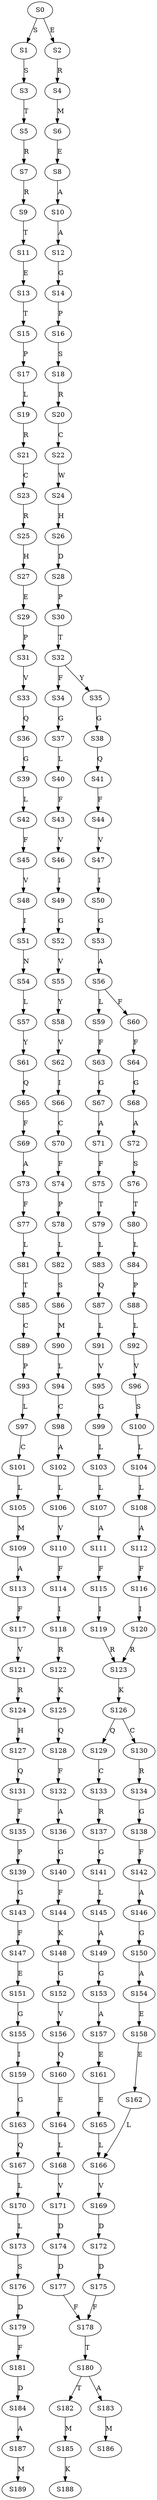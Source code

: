 strict digraph  {
	S0 -> S1 [ label = S ];
	S0 -> S2 [ label = E ];
	S1 -> S3 [ label = S ];
	S2 -> S4 [ label = R ];
	S3 -> S5 [ label = T ];
	S4 -> S6 [ label = M ];
	S5 -> S7 [ label = R ];
	S6 -> S8 [ label = E ];
	S7 -> S9 [ label = R ];
	S8 -> S10 [ label = A ];
	S9 -> S11 [ label = T ];
	S10 -> S12 [ label = A ];
	S11 -> S13 [ label = E ];
	S12 -> S14 [ label = G ];
	S13 -> S15 [ label = T ];
	S14 -> S16 [ label = P ];
	S15 -> S17 [ label = P ];
	S16 -> S18 [ label = S ];
	S17 -> S19 [ label = L ];
	S18 -> S20 [ label = R ];
	S19 -> S21 [ label = R ];
	S20 -> S22 [ label = C ];
	S21 -> S23 [ label = C ];
	S22 -> S24 [ label = W ];
	S23 -> S25 [ label = R ];
	S24 -> S26 [ label = H ];
	S25 -> S27 [ label = H ];
	S26 -> S28 [ label = D ];
	S27 -> S29 [ label = E ];
	S28 -> S30 [ label = P ];
	S29 -> S31 [ label = P ];
	S30 -> S32 [ label = T ];
	S31 -> S33 [ label = V ];
	S32 -> S34 [ label = F ];
	S32 -> S35 [ label = Y ];
	S33 -> S36 [ label = Q ];
	S34 -> S37 [ label = G ];
	S35 -> S38 [ label = G ];
	S36 -> S39 [ label = G ];
	S37 -> S40 [ label = L ];
	S38 -> S41 [ label = Q ];
	S39 -> S42 [ label = L ];
	S40 -> S43 [ label = F ];
	S41 -> S44 [ label = F ];
	S42 -> S45 [ label = F ];
	S43 -> S46 [ label = V ];
	S44 -> S47 [ label = V ];
	S45 -> S48 [ label = V ];
	S46 -> S49 [ label = I ];
	S47 -> S50 [ label = I ];
	S48 -> S51 [ label = I ];
	S49 -> S52 [ label = G ];
	S50 -> S53 [ label = G ];
	S51 -> S54 [ label = N ];
	S52 -> S55 [ label = V ];
	S53 -> S56 [ label = A ];
	S54 -> S57 [ label = L ];
	S55 -> S58 [ label = Y ];
	S56 -> S59 [ label = L ];
	S56 -> S60 [ label = F ];
	S57 -> S61 [ label = Y ];
	S58 -> S62 [ label = V ];
	S59 -> S63 [ label = F ];
	S60 -> S64 [ label = F ];
	S61 -> S65 [ label = Q ];
	S62 -> S66 [ label = I ];
	S63 -> S67 [ label = G ];
	S64 -> S68 [ label = G ];
	S65 -> S69 [ label = F ];
	S66 -> S70 [ label = C ];
	S67 -> S71 [ label = A ];
	S68 -> S72 [ label = A ];
	S69 -> S73 [ label = A ];
	S70 -> S74 [ label = F ];
	S71 -> S75 [ label = F ];
	S72 -> S76 [ label = S ];
	S73 -> S77 [ label = F ];
	S74 -> S78 [ label = P ];
	S75 -> S79 [ label = T ];
	S76 -> S80 [ label = T ];
	S77 -> S81 [ label = L ];
	S78 -> S82 [ label = L ];
	S79 -> S83 [ label = L ];
	S80 -> S84 [ label = L ];
	S81 -> S85 [ label = T ];
	S82 -> S86 [ label = S ];
	S83 -> S87 [ label = Q ];
	S84 -> S88 [ label = P ];
	S85 -> S89 [ label = C ];
	S86 -> S90 [ label = M ];
	S87 -> S91 [ label = L ];
	S88 -> S92 [ label = L ];
	S89 -> S93 [ label = P ];
	S90 -> S94 [ label = L ];
	S91 -> S95 [ label = V ];
	S92 -> S96 [ label = V ];
	S93 -> S97 [ label = L ];
	S94 -> S98 [ label = C ];
	S95 -> S99 [ label = G ];
	S96 -> S100 [ label = S ];
	S97 -> S101 [ label = C ];
	S98 -> S102 [ label = A ];
	S99 -> S103 [ label = L ];
	S100 -> S104 [ label = L ];
	S101 -> S105 [ label = L ];
	S102 -> S106 [ label = L ];
	S103 -> S107 [ label = L ];
	S104 -> S108 [ label = L ];
	S105 -> S109 [ label = M ];
	S106 -> S110 [ label = V ];
	S107 -> S111 [ label = A ];
	S108 -> S112 [ label = A ];
	S109 -> S113 [ label = A ];
	S110 -> S114 [ label = F ];
	S111 -> S115 [ label = F ];
	S112 -> S116 [ label = F ];
	S113 -> S117 [ label = F ];
	S114 -> S118 [ label = I ];
	S115 -> S119 [ label = I ];
	S116 -> S120 [ label = I ];
	S117 -> S121 [ label = V ];
	S118 -> S122 [ label = R ];
	S119 -> S123 [ label = R ];
	S120 -> S123 [ label = R ];
	S121 -> S124 [ label = R ];
	S122 -> S125 [ label = K ];
	S123 -> S126 [ label = K ];
	S124 -> S127 [ label = H ];
	S125 -> S128 [ label = Q ];
	S126 -> S129 [ label = Q ];
	S126 -> S130 [ label = C ];
	S127 -> S131 [ label = Q ];
	S128 -> S132 [ label = F ];
	S129 -> S133 [ label = C ];
	S130 -> S134 [ label = R ];
	S131 -> S135 [ label = F ];
	S132 -> S136 [ label = A ];
	S133 -> S137 [ label = R ];
	S134 -> S138 [ label = G ];
	S135 -> S139 [ label = P ];
	S136 -> S140 [ label = G ];
	S137 -> S141 [ label = G ];
	S138 -> S142 [ label = F ];
	S139 -> S143 [ label = G ];
	S140 -> S144 [ label = F ];
	S141 -> S145 [ label = L ];
	S142 -> S146 [ label = A ];
	S143 -> S147 [ label = F ];
	S144 -> S148 [ label = K ];
	S145 -> S149 [ label = A ];
	S146 -> S150 [ label = G ];
	S147 -> S151 [ label = E ];
	S148 -> S152 [ label = G ];
	S149 -> S153 [ label = G ];
	S150 -> S154 [ label = A ];
	S151 -> S155 [ label = G ];
	S152 -> S156 [ label = V ];
	S153 -> S157 [ label = A ];
	S154 -> S158 [ label = E ];
	S155 -> S159 [ label = I ];
	S156 -> S160 [ label = Q ];
	S157 -> S161 [ label = E ];
	S158 -> S162 [ label = E ];
	S159 -> S163 [ label = G ];
	S160 -> S164 [ label = E ];
	S161 -> S165 [ label = E ];
	S162 -> S166 [ label = L ];
	S163 -> S167 [ label = Q ];
	S164 -> S168 [ label = L ];
	S165 -> S166 [ label = L ];
	S166 -> S169 [ label = V ];
	S167 -> S170 [ label = L ];
	S168 -> S171 [ label = V ];
	S169 -> S172 [ label = D ];
	S170 -> S173 [ label = L ];
	S171 -> S174 [ label = D ];
	S172 -> S175 [ label = D ];
	S173 -> S176 [ label = S ];
	S174 -> S177 [ label = D ];
	S175 -> S178 [ label = F ];
	S176 -> S179 [ label = D ];
	S177 -> S178 [ label = F ];
	S178 -> S180 [ label = T ];
	S179 -> S181 [ label = F ];
	S180 -> S182 [ label = T ];
	S180 -> S183 [ label = A ];
	S181 -> S184 [ label = D ];
	S182 -> S185 [ label = M ];
	S183 -> S186 [ label = M ];
	S184 -> S187 [ label = A ];
	S185 -> S188 [ label = K ];
	S187 -> S189 [ label = M ];
}
